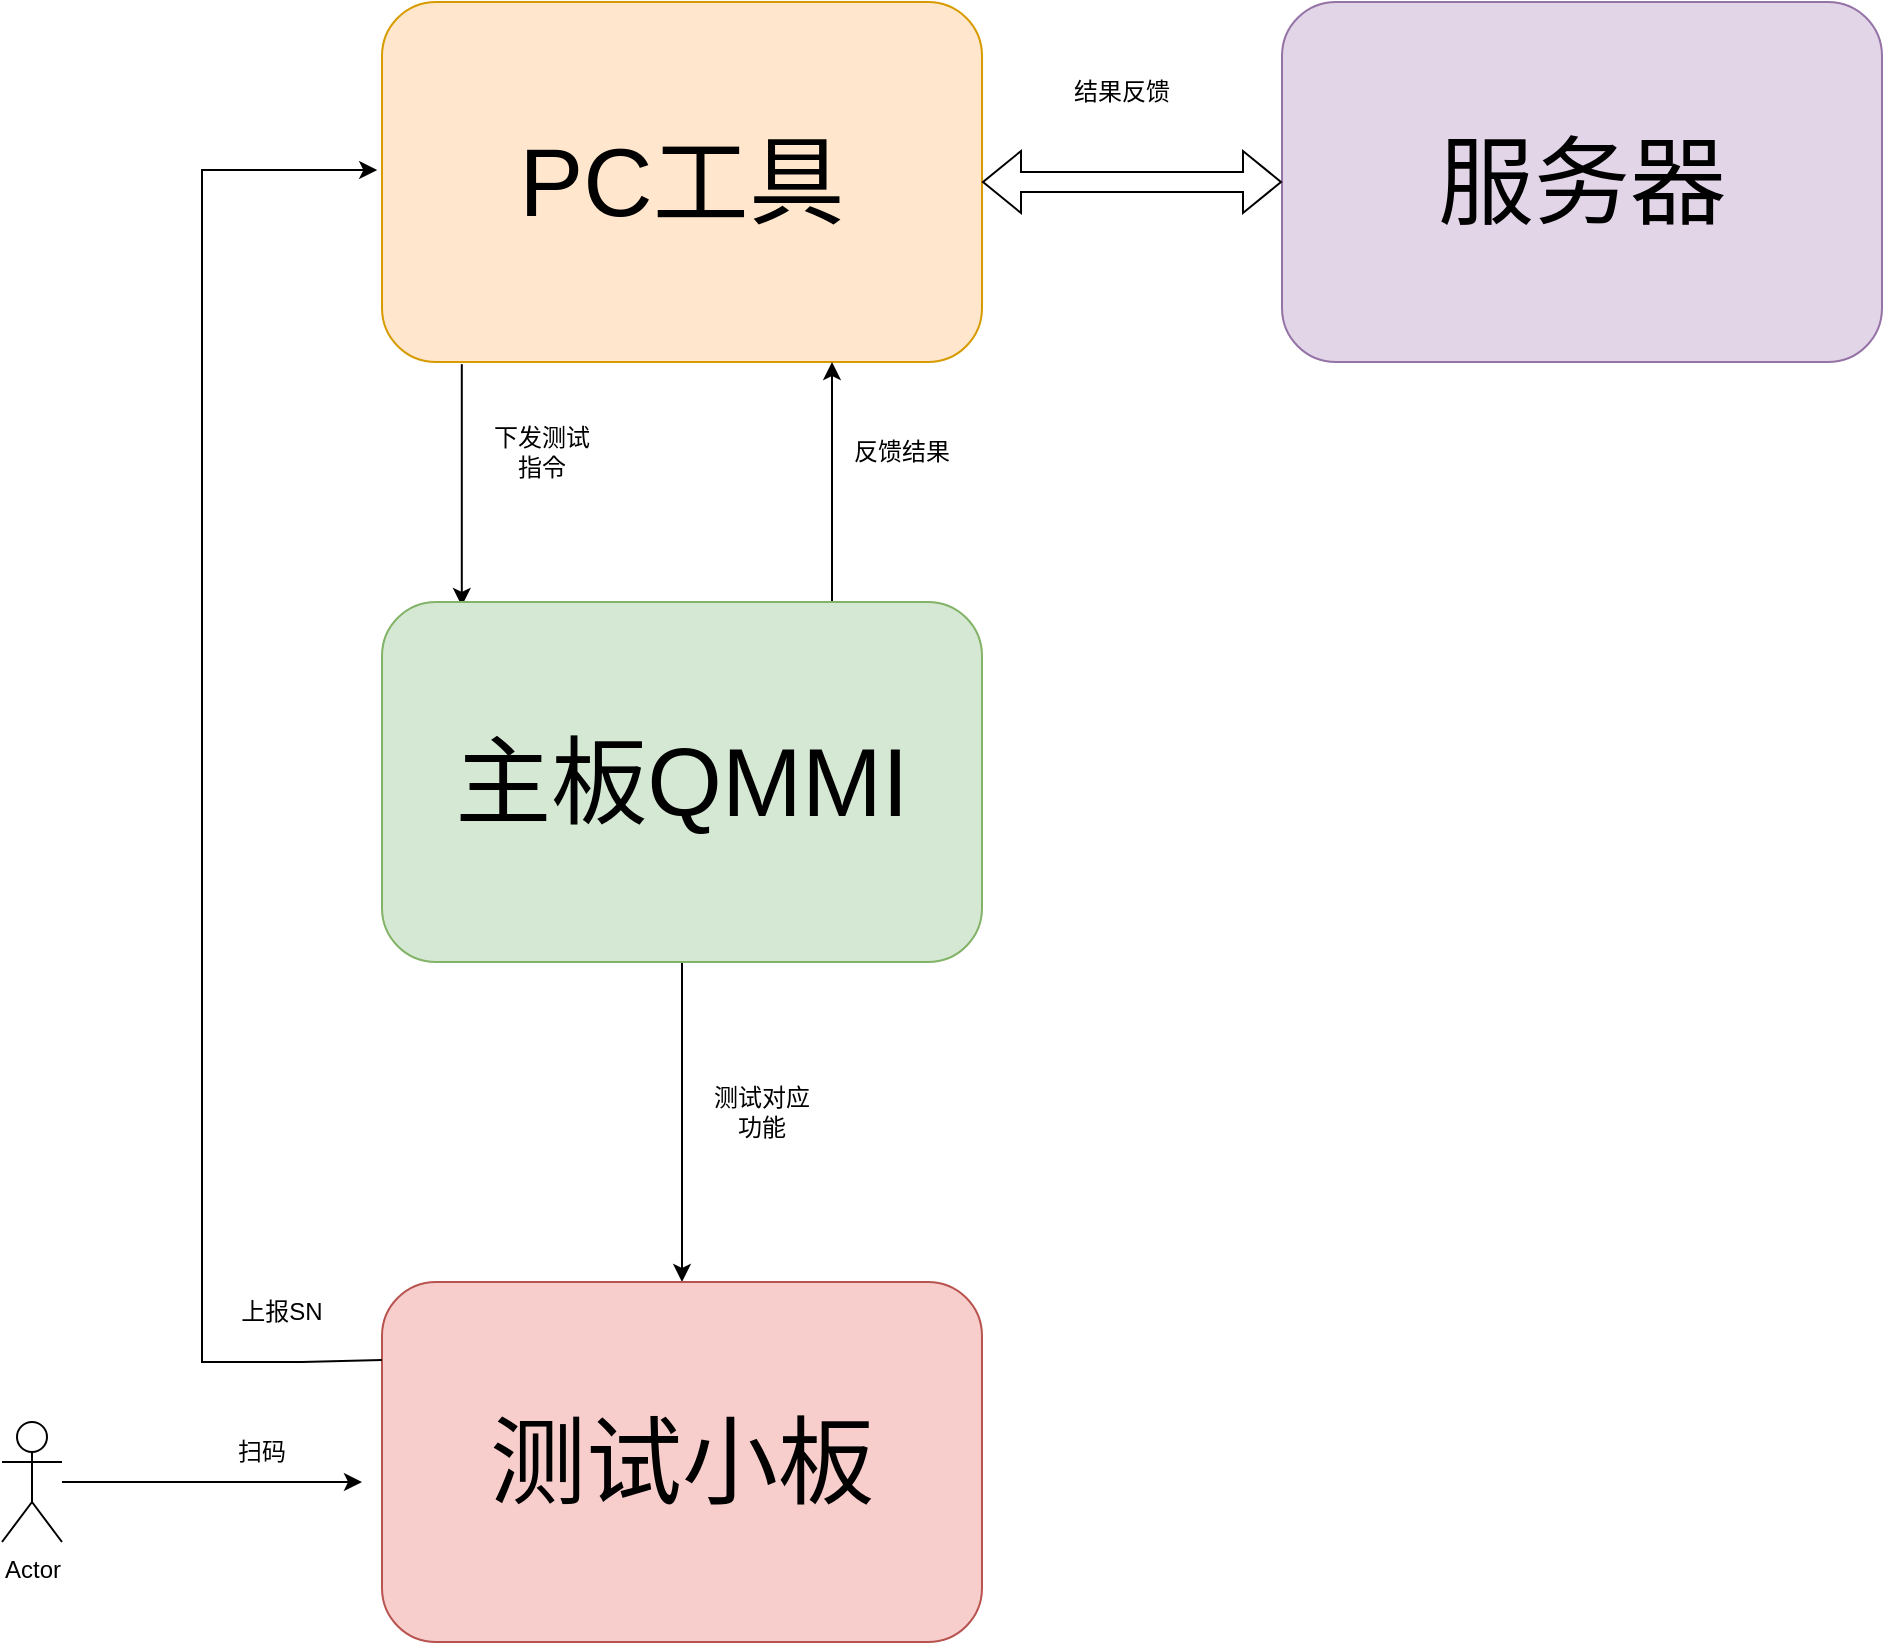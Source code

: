 <mxfile version="26.0.16">
  <diagram name="Page-1" id="oioGlBZoVB4NjTs0JhiE">
    <mxGraphModel dx="1364" dy="915" grid="1" gridSize="10" guides="1" tooltips="1" connect="1" arrows="1" fold="1" page="1" pageScale="1" pageWidth="850" pageHeight="1100" math="0" shadow="0">
      <root>
        <mxCell id="0" />
        <mxCell id="1" parent="0" />
        <mxCell id="iXuzyoS3UVN4r8s5BGeu-13" style="edgeStyle=orthogonalEdgeStyle;rounded=0;orthogonalLoop=1;jettySize=auto;html=1;exitX=0.133;exitY=1.006;exitDx=0;exitDy=0;exitPerimeter=0;entryX=0.133;entryY=0.011;entryDx=0;entryDy=0;entryPerimeter=0;" edge="1" parent="1" source="iXuzyoS3UVN4r8s5BGeu-1" target="iXuzyoS3UVN4r8s5BGeu-3">
          <mxGeometry relative="1" as="geometry" />
        </mxCell>
        <mxCell id="iXuzyoS3UVN4r8s5BGeu-1" value="&lt;font style=&quot;font-size: 48px;&quot;&gt;PC工具&lt;/font&gt;" style="rounded=1;whiteSpace=wrap;html=1;fillColor=#ffe6cc;strokeColor=#d79b00;" vertex="1" parent="1">
          <mxGeometry x="250" y="80" width="300" height="180" as="geometry" />
        </mxCell>
        <mxCell id="iXuzyoS3UVN4r8s5BGeu-15" style="edgeStyle=orthogonalEdgeStyle;rounded=0;orthogonalLoop=1;jettySize=auto;html=1;" edge="1" parent="1" source="iXuzyoS3UVN4r8s5BGeu-3" target="iXuzyoS3UVN4r8s5BGeu-4">
          <mxGeometry relative="1" as="geometry" />
        </mxCell>
        <mxCell id="iXuzyoS3UVN4r8s5BGeu-17" style="edgeStyle=orthogonalEdgeStyle;rounded=0;orthogonalLoop=1;jettySize=auto;html=1;exitX=0.75;exitY=0;exitDx=0;exitDy=0;entryX=0.75;entryY=1;entryDx=0;entryDy=0;" edge="1" parent="1" source="iXuzyoS3UVN4r8s5BGeu-3" target="iXuzyoS3UVN4r8s5BGeu-1">
          <mxGeometry relative="1" as="geometry" />
        </mxCell>
        <mxCell id="iXuzyoS3UVN4r8s5BGeu-3" value="&lt;font style=&quot;font-size: 48px;&quot;&gt;主板QMMI&lt;/font&gt;" style="rounded=1;whiteSpace=wrap;html=1;fillColor=#d5e8d4;strokeColor=#82b366;" vertex="1" parent="1">
          <mxGeometry x="250" y="380" width="300" height="180" as="geometry" />
        </mxCell>
        <mxCell id="iXuzyoS3UVN4r8s5BGeu-4" value="&lt;font style=&quot;font-size: 48px;&quot;&gt;测试小板&lt;/font&gt;" style="rounded=1;whiteSpace=wrap;html=1;fillColor=#f8cecc;strokeColor=#b85450;" vertex="1" parent="1">
          <mxGeometry x="250" y="720" width="300" height="180" as="geometry" />
        </mxCell>
        <mxCell id="iXuzyoS3UVN4r8s5BGeu-9" value="Actor" style="shape=umlActor;verticalLabelPosition=bottom;verticalAlign=top;html=1;outlineConnect=0;" vertex="1" parent="1">
          <mxGeometry x="60" y="790" width="30" height="60" as="geometry" />
        </mxCell>
        <mxCell id="iXuzyoS3UVN4r8s5BGeu-10" value="" style="endArrow=classic;html=1;rounded=0;" edge="1" parent="1" source="iXuzyoS3UVN4r8s5BGeu-9">
          <mxGeometry width="50" height="50" relative="1" as="geometry">
            <mxPoint x="460" y="720" as="sourcePoint" />
            <mxPoint x="240" y="820" as="targetPoint" />
          </mxGeometry>
        </mxCell>
        <mxCell id="iXuzyoS3UVN4r8s5BGeu-11" value="扫码" style="text;html=1;align=center;verticalAlign=middle;whiteSpace=wrap;rounded=0;" vertex="1" parent="1">
          <mxGeometry x="160" y="790" width="60" height="30" as="geometry" />
        </mxCell>
        <mxCell id="iXuzyoS3UVN4r8s5BGeu-12" value="" style="endArrow=classic;html=1;rounded=0;exitX=0;exitY=0.217;exitDx=0;exitDy=0;entryX=-0.008;entryY=0.467;entryDx=0;entryDy=0;entryPerimeter=0;exitPerimeter=0;" edge="1" parent="1" source="iXuzyoS3UVN4r8s5BGeu-4" target="iXuzyoS3UVN4r8s5BGeu-1">
          <mxGeometry width="50" height="50" relative="1" as="geometry">
            <mxPoint x="460" y="600" as="sourcePoint" />
            <mxPoint x="150" y="150" as="targetPoint" />
            <Array as="points">
              <mxPoint x="210" y="760" />
              <mxPoint x="160" y="760" />
              <mxPoint x="160" y="164" />
            </Array>
          </mxGeometry>
        </mxCell>
        <mxCell id="iXuzyoS3UVN4r8s5BGeu-14" value="下发测试指令" style="text;html=1;align=center;verticalAlign=middle;whiteSpace=wrap;rounded=0;" vertex="1" parent="1">
          <mxGeometry x="300" y="290" width="60" height="30" as="geometry" />
        </mxCell>
        <mxCell id="iXuzyoS3UVN4r8s5BGeu-16" value="测试对应功能" style="text;html=1;align=center;verticalAlign=middle;whiteSpace=wrap;rounded=0;" vertex="1" parent="1">
          <mxGeometry x="410" y="620" width="60" height="30" as="geometry" />
        </mxCell>
        <mxCell id="iXuzyoS3UVN4r8s5BGeu-18" value="反馈结果" style="text;html=1;align=center;verticalAlign=middle;whiteSpace=wrap;rounded=0;" vertex="1" parent="1">
          <mxGeometry x="480" y="290" width="60" height="30" as="geometry" />
        </mxCell>
        <mxCell id="iXuzyoS3UVN4r8s5BGeu-19" value="&lt;font style=&quot;font-size: 48px;&quot;&gt;服务器&lt;/font&gt;" style="rounded=1;whiteSpace=wrap;html=1;fillColor=#e1d5e7;strokeColor=#9673a6;" vertex="1" parent="1">
          <mxGeometry x="700" y="80" width="300" height="180" as="geometry" />
        </mxCell>
        <mxCell id="iXuzyoS3UVN4r8s5BGeu-20" value="" style="shape=flexArrow;endArrow=classic;startArrow=classic;html=1;rounded=0;" edge="1" parent="1" source="iXuzyoS3UVN4r8s5BGeu-1" target="iXuzyoS3UVN4r8s5BGeu-19">
          <mxGeometry width="100" height="100" relative="1" as="geometry">
            <mxPoint x="600" y="320" as="sourcePoint" />
            <mxPoint x="781.818" y="80" as="targetPoint" />
          </mxGeometry>
        </mxCell>
        <mxCell id="iXuzyoS3UVN4r8s5BGeu-21" value="结果反馈" style="text;html=1;align=center;verticalAlign=middle;whiteSpace=wrap;rounded=0;" vertex="1" parent="1">
          <mxGeometry x="590" y="110" width="60" height="30" as="geometry" />
        </mxCell>
        <mxCell id="iXuzyoS3UVN4r8s5BGeu-22" value="上报SN" style="text;html=1;align=center;verticalAlign=middle;whiteSpace=wrap;rounded=0;" vertex="1" parent="1">
          <mxGeometry x="170" y="720" width="60" height="30" as="geometry" />
        </mxCell>
      </root>
    </mxGraphModel>
  </diagram>
</mxfile>
